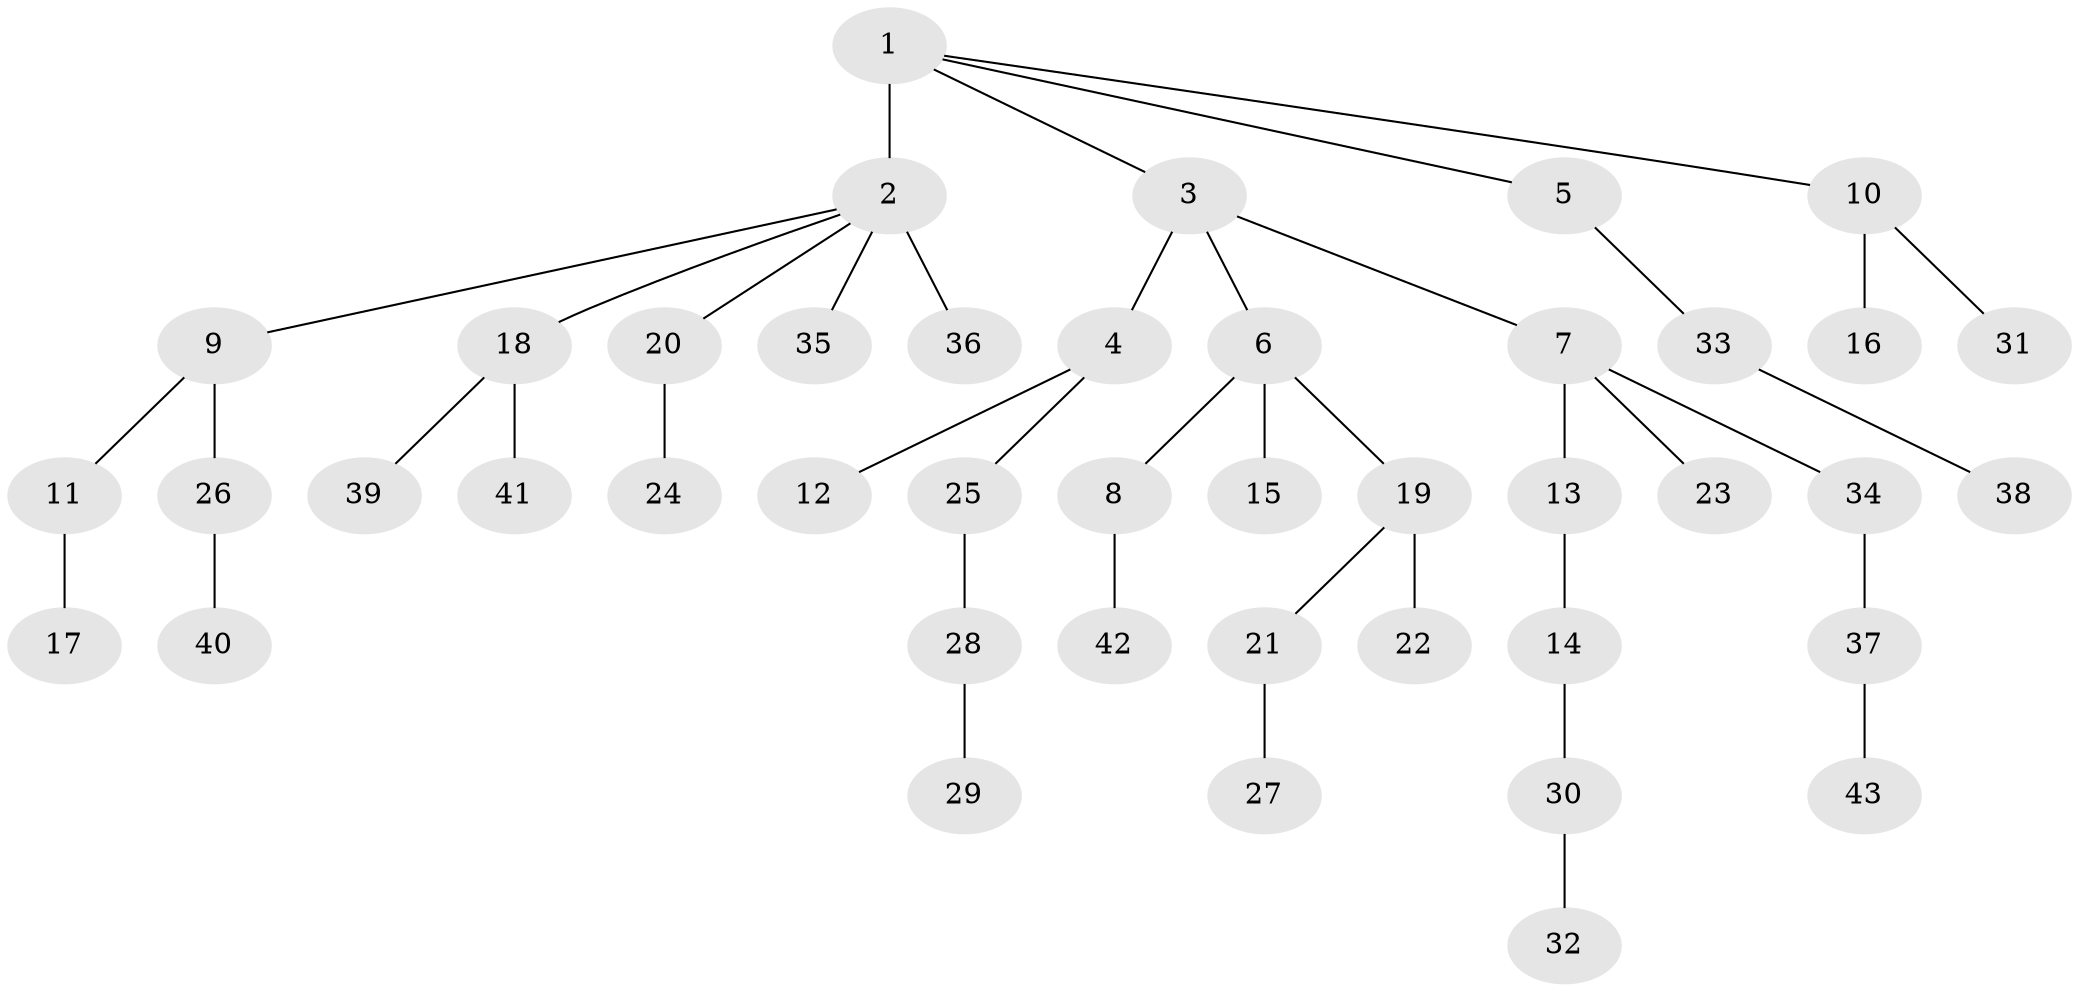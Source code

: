 // original degree distribution, {9: 0.009615384615384616, 3: 0.14423076923076922, 5: 0.038461538461538464, 6: 0.009615384615384616, 2: 0.2403846153846154, 4: 0.057692307692307696, 1: 0.5}
// Generated by graph-tools (version 1.1) at 2025/51/03/04/25 22:51:49]
// undirected, 43 vertices, 42 edges
graph export_dot {
  node [color=gray90,style=filled];
  1;
  2;
  3;
  4;
  5;
  6;
  7;
  8;
  9;
  10;
  11;
  12;
  13;
  14;
  15;
  16;
  17;
  18;
  19;
  20;
  21;
  22;
  23;
  24;
  25;
  26;
  27;
  28;
  29;
  30;
  31;
  32;
  33;
  34;
  35;
  36;
  37;
  38;
  39;
  40;
  41;
  42;
  43;
  1 -- 2 [weight=4.0];
  1 -- 3 [weight=1.0];
  1 -- 5 [weight=1.0];
  1 -- 10 [weight=1.0];
  2 -- 9 [weight=1.0];
  2 -- 18 [weight=1.0];
  2 -- 20 [weight=1.0];
  2 -- 35 [weight=1.0];
  2 -- 36 [weight=1.0];
  3 -- 4 [weight=1.0];
  3 -- 6 [weight=1.0];
  3 -- 7 [weight=1.0];
  4 -- 12 [weight=1.0];
  4 -- 25 [weight=1.0];
  5 -- 33 [weight=1.0];
  6 -- 8 [weight=1.0];
  6 -- 15 [weight=1.0];
  6 -- 19 [weight=1.0];
  7 -- 13 [weight=1.0];
  7 -- 23 [weight=1.0];
  7 -- 34 [weight=1.0];
  8 -- 42 [weight=1.0];
  9 -- 11 [weight=1.0];
  9 -- 26 [weight=1.0];
  10 -- 16 [weight=1.0];
  10 -- 31 [weight=1.0];
  11 -- 17 [weight=1.0];
  13 -- 14 [weight=1.0];
  14 -- 30 [weight=2.0];
  18 -- 39 [weight=1.0];
  18 -- 41 [weight=1.0];
  19 -- 21 [weight=1.0];
  19 -- 22 [weight=1.0];
  20 -- 24 [weight=1.0];
  21 -- 27 [weight=2.0];
  25 -- 28 [weight=1.0];
  26 -- 40 [weight=1.0];
  28 -- 29 [weight=1.0];
  30 -- 32 [weight=1.0];
  33 -- 38 [weight=1.0];
  34 -- 37 [weight=2.0];
  37 -- 43 [weight=1.0];
}

